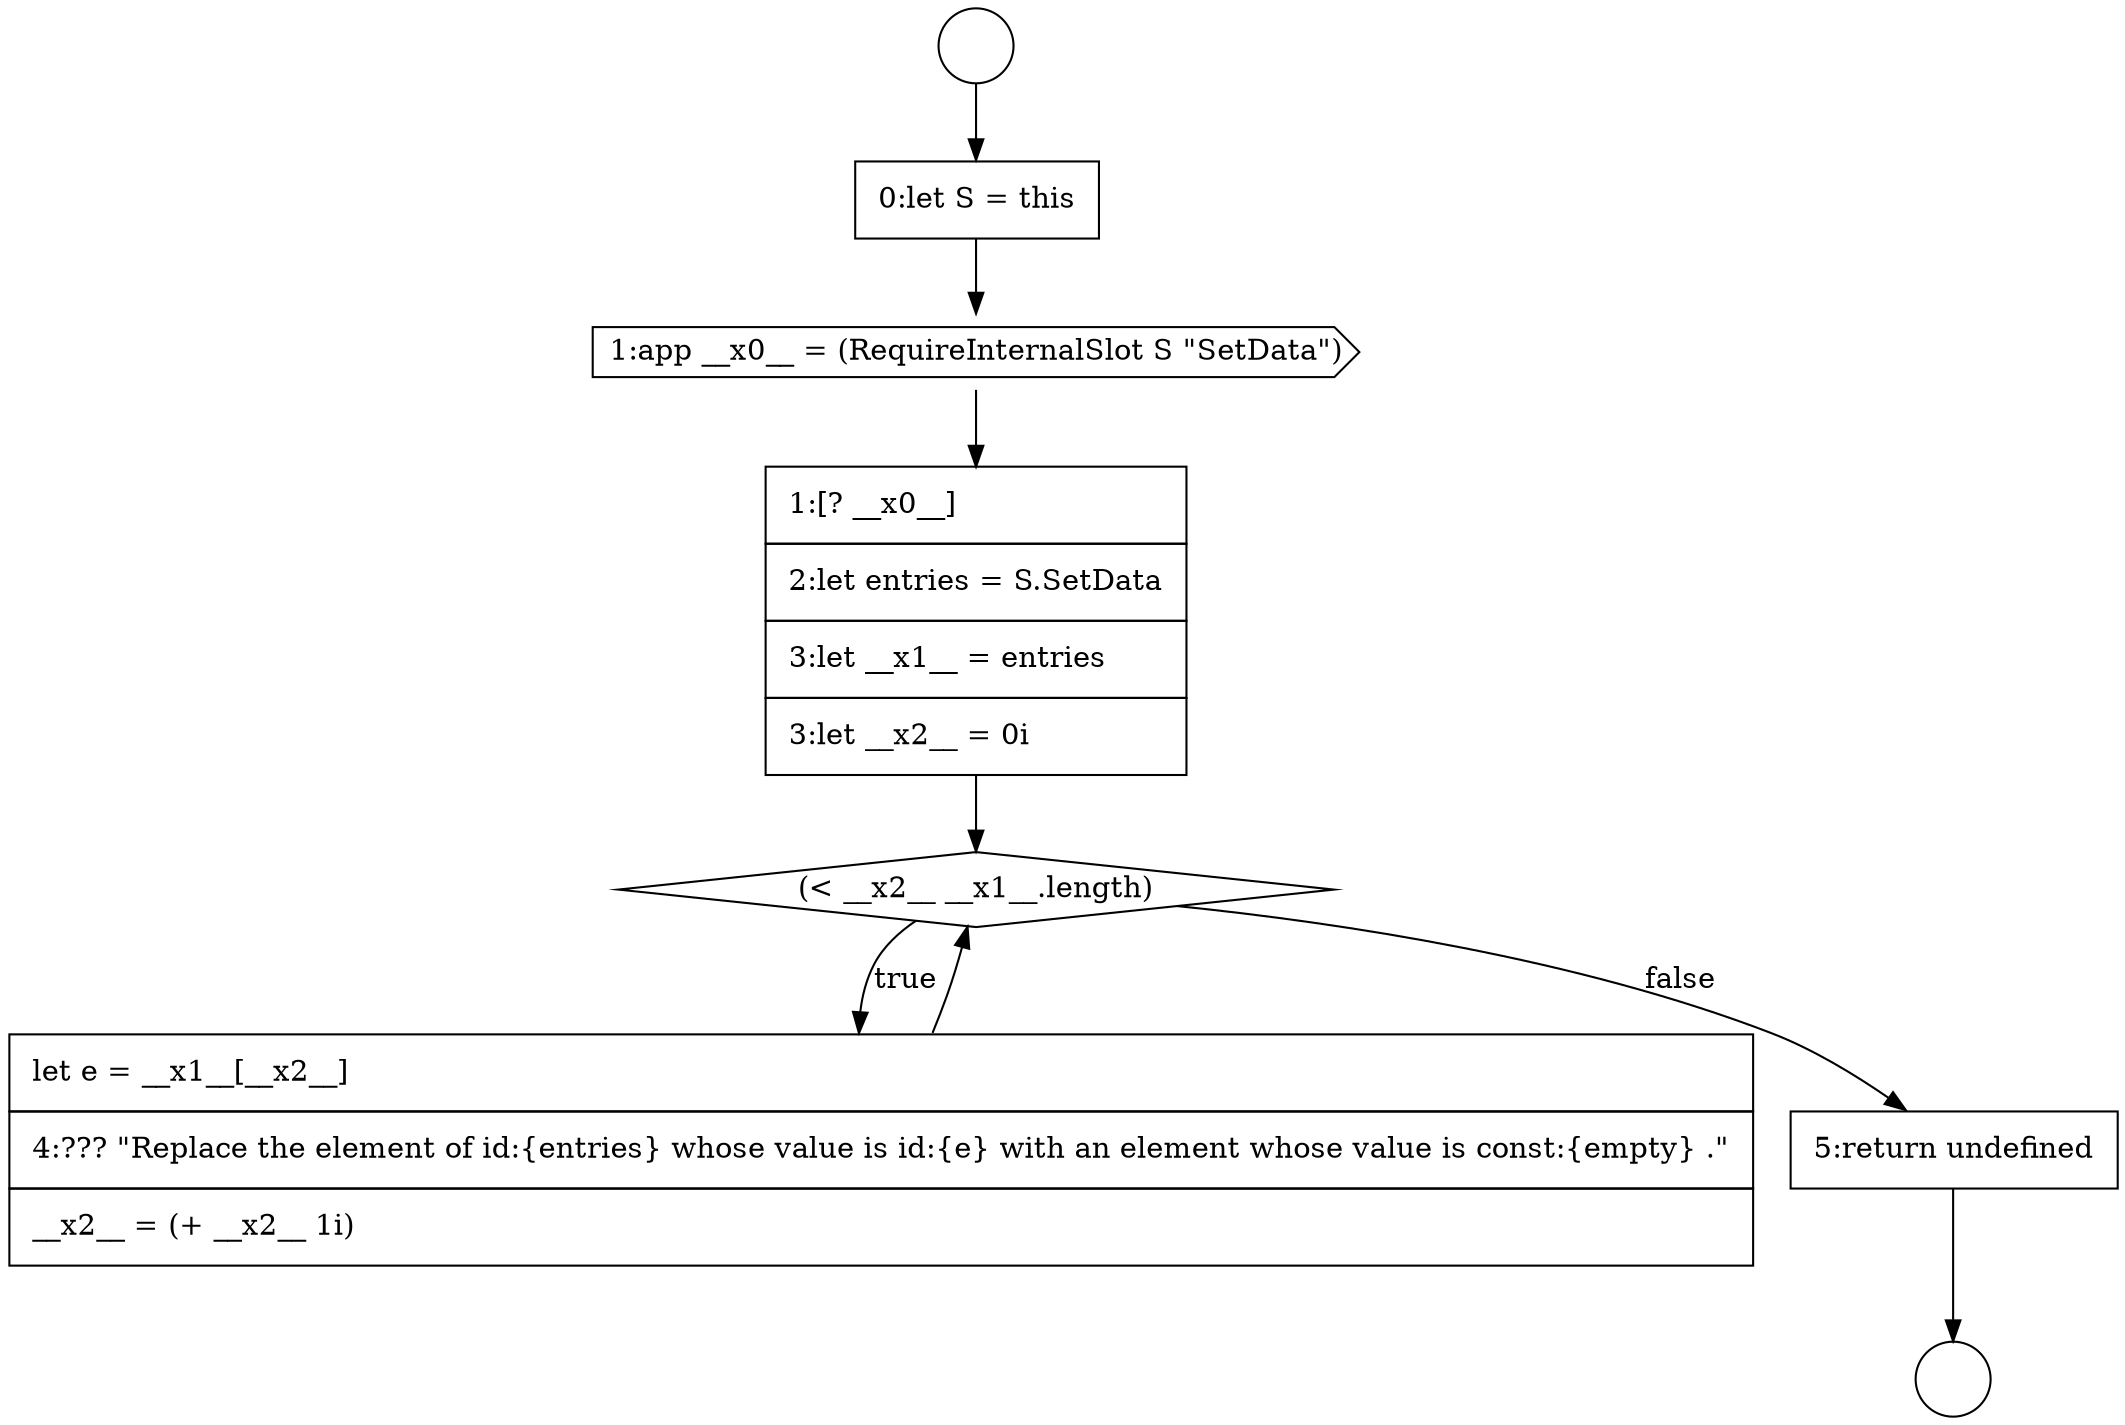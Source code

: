 digraph {
  node16721 [shape=circle label=" " color="black" fillcolor="white" style=filled]
  node16725 [shape=none, margin=0, label=<<font color="black">
    <table border="0" cellborder="1" cellspacing="0" cellpadding="10">
      <tr><td align="left">1:[? __x0__]</td></tr>
      <tr><td align="left">2:let entries = S.SetData</td></tr>
      <tr><td align="left">3:let __x1__ = entries</td></tr>
      <tr><td align="left">3:let __x2__ = 0i</td></tr>
    </table>
  </font>> color="black" fillcolor="white" style=filled]
  node16722 [shape=circle label=" " color="black" fillcolor="white" style=filled]
  node16726 [shape=diamond, label=<<font color="black">(&lt; __x2__ __x1__.length)</font>> color="black" fillcolor="white" style=filled]
  node16723 [shape=none, margin=0, label=<<font color="black">
    <table border="0" cellborder="1" cellspacing="0" cellpadding="10">
      <tr><td align="left">0:let S = this</td></tr>
    </table>
  </font>> color="black" fillcolor="white" style=filled]
  node16727 [shape=none, margin=0, label=<<font color="black">
    <table border="0" cellborder="1" cellspacing="0" cellpadding="10">
      <tr><td align="left">let e = __x1__[__x2__]</td></tr>
      <tr><td align="left">4:??? &quot;Replace the element of id:{entries} whose value is id:{e} with an element whose value is const:{empty} .&quot;</td></tr>
      <tr><td align="left">__x2__ = (+ __x2__ 1i)</td></tr>
    </table>
  </font>> color="black" fillcolor="white" style=filled]
  node16728 [shape=none, margin=0, label=<<font color="black">
    <table border="0" cellborder="1" cellspacing="0" cellpadding="10">
      <tr><td align="left">5:return undefined</td></tr>
    </table>
  </font>> color="black" fillcolor="white" style=filled]
  node16724 [shape=cds, label=<<font color="black">1:app __x0__ = (RequireInternalSlot S &quot;SetData&quot;)</font>> color="black" fillcolor="white" style=filled]
  node16725 -> node16726 [ color="black"]
  node16723 -> node16724 [ color="black"]
  node16721 -> node16723 [ color="black"]
  node16724 -> node16725 [ color="black"]
  node16727 -> node16726 [ color="black"]
  node16726 -> node16727 [label=<<font color="black">true</font>> color="black"]
  node16726 -> node16728 [label=<<font color="black">false</font>> color="black"]
  node16728 -> node16722 [ color="black"]
}
